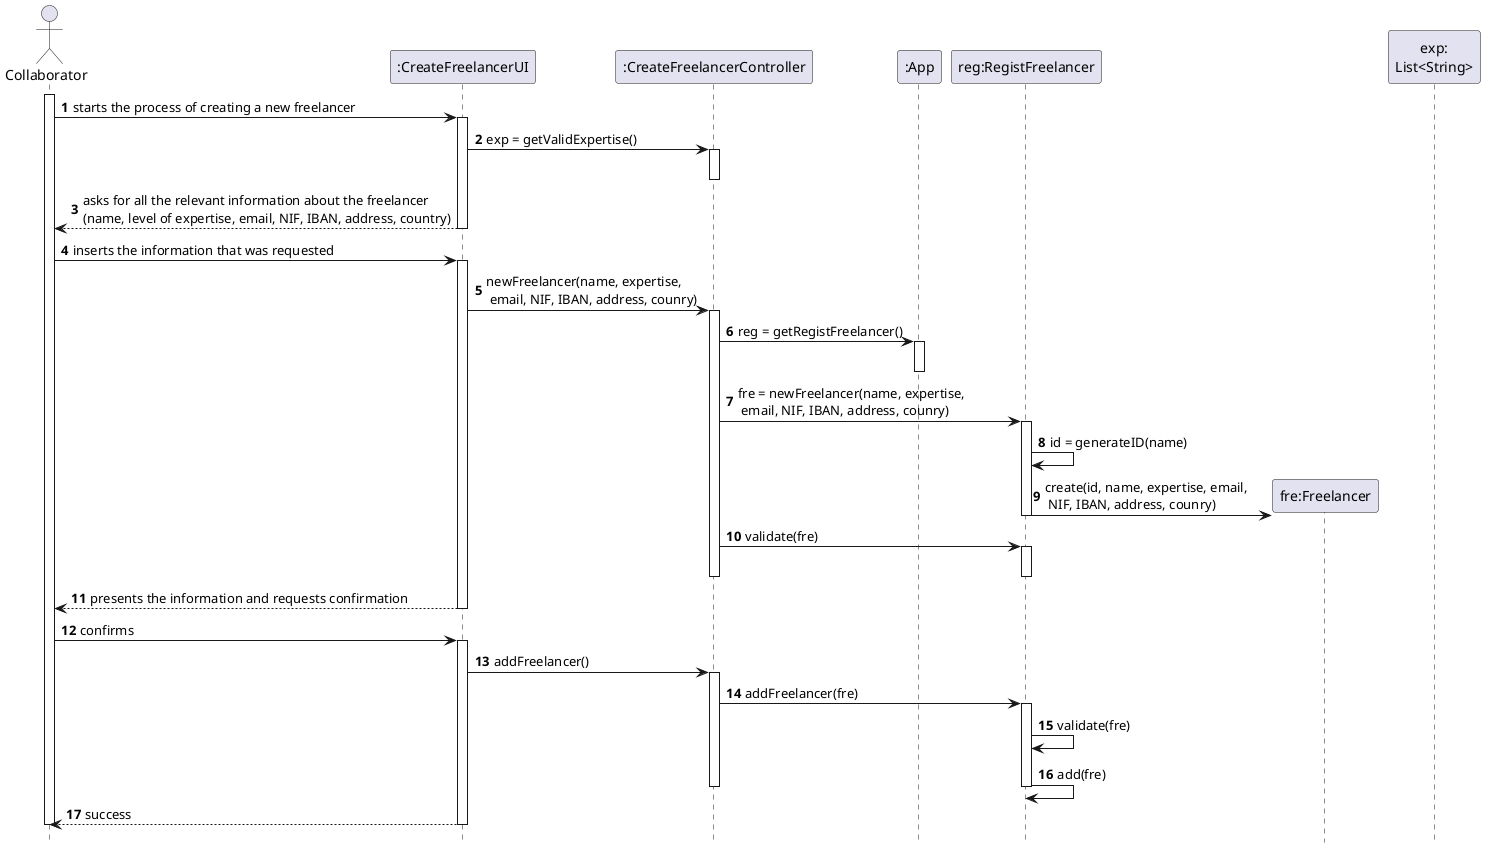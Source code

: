 @startuml SD
autonumber
hide footbox

actor "Collaborator" as col
participant ":CreateFreelancerUI" as ui
participant ":CreateFreelancerController" as cnt
participant ":App" as app
participant "reg:RegistFreelancer" as reg
participant "fre:Freelancer" as fre
participant "exp:\nList<String>"

activate col
        col -> ui : starts the process of creating a new freelancer
        activate ui
                ui -> cnt : exp = getValidExpertise()
                activate cnt
                deactivate cnt
                ui --> col: asks for all the relevant information about the freelancer\n(name, level of expertise, email, NIF, IBAN, address, country)
        deactivate ui
        col -> ui : inserts the information that was requested
        activate ui
                ui -> cnt : newFreelancer(name, expertise, \n email, NIF, IBAN, address, counry)
                activate cnt
                        cnt -> app : reg = getRegistFreelancer()
                        activate app
                        deactivate app
                        cnt -> reg : fre = newFreelancer(name, expertise, \n email, NIF, IBAN, address, counry)
                        activate reg
                                reg -> reg : id = generateID(name)
                                reg -> fre ** : create(id, name, expertise, email, \n NIF, IBAN, address, counry)
                        deactivate reg
                        cnt -> reg : validate(fre)
                        activate reg
                        deactivate reg
                deactivate cnt
                ui --> col:  presents the information and requests confirmation
        deactivate ui
        col -> ui : confirms
        activate ui
                ui -> cnt : addFreelancer()
                activate cnt
                        cnt -> reg : addFreelancer(fre)
                        activate reg
                                reg -> reg : validate(fre)
                                reg -> reg : add(fre)
                        deactivate reg
                deactivate cnt
                ui --> col: success
        deactivate ui
deactivate col

@enduml